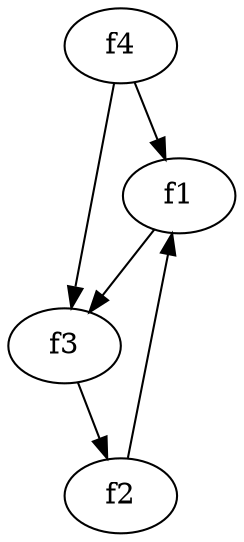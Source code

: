 strict digraph  {
f1;
f2;
f3;
f4;
f1 -> f3  [weight=2];
f2 -> f1  [weight=2];
f3 -> f2  [weight=2];
f4 -> f3  [weight=2];
f4 -> f1  [weight=2];
}
